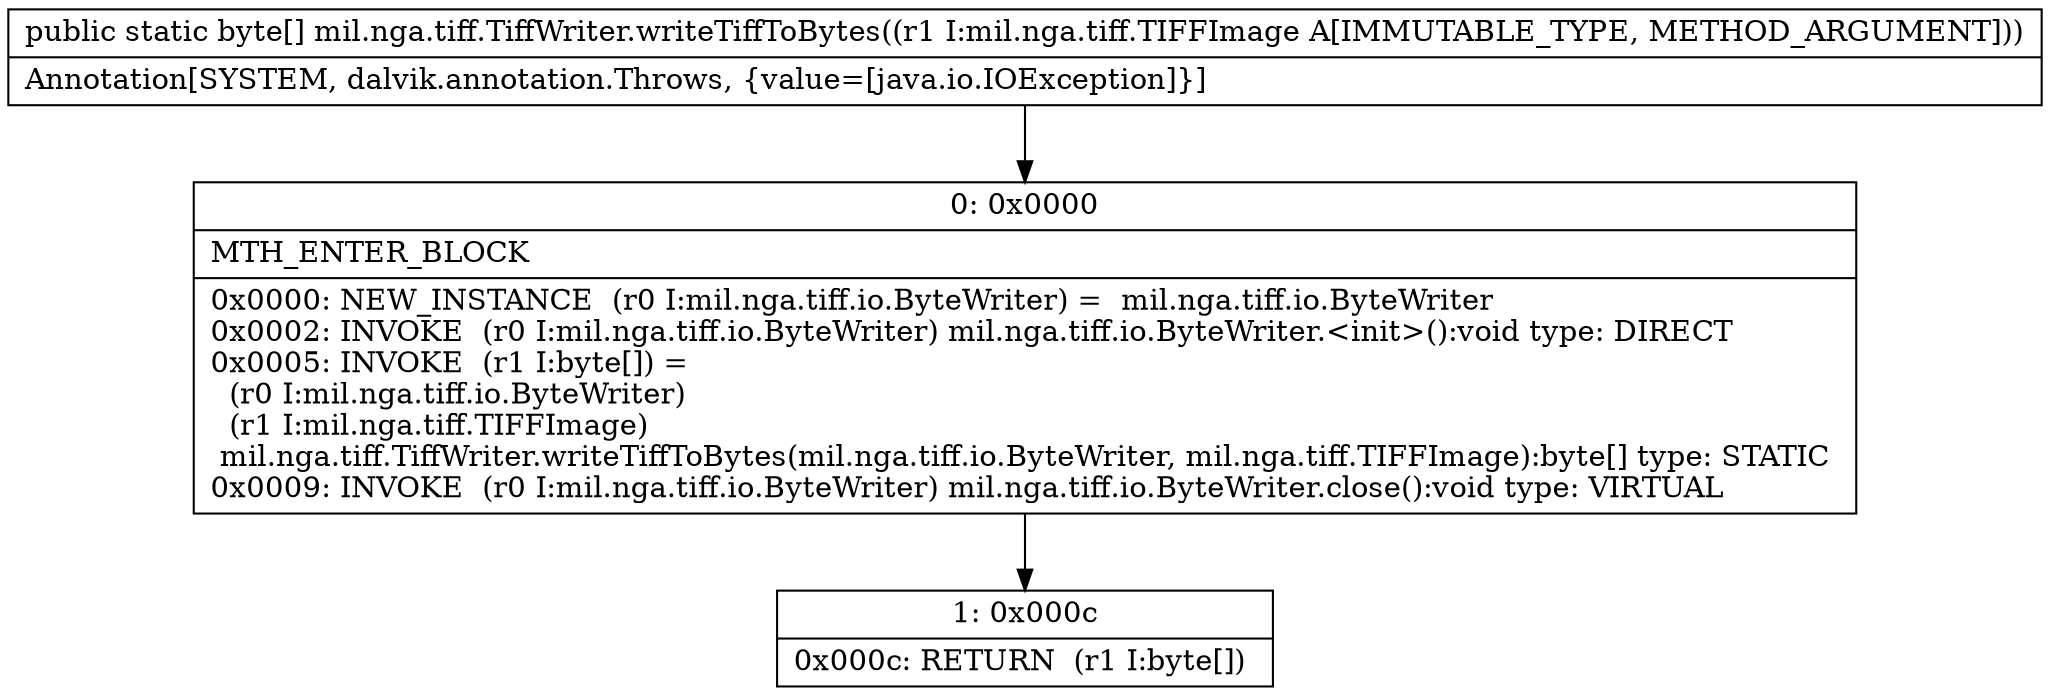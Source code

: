 digraph "CFG formil.nga.tiff.TiffWriter.writeTiffToBytes(Lmil\/nga\/tiff\/TIFFImage;)[B" {
Node_0 [shape=record,label="{0\:\ 0x0000|MTH_ENTER_BLOCK\l|0x0000: NEW_INSTANCE  (r0 I:mil.nga.tiff.io.ByteWriter) =  mil.nga.tiff.io.ByteWriter \l0x0002: INVOKE  (r0 I:mil.nga.tiff.io.ByteWriter) mil.nga.tiff.io.ByteWriter.\<init\>():void type: DIRECT \l0x0005: INVOKE  (r1 I:byte[]) = \l  (r0 I:mil.nga.tiff.io.ByteWriter)\l  (r1 I:mil.nga.tiff.TIFFImage)\l mil.nga.tiff.TiffWriter.writeTiffToBytes(mil.nga.tiff.io.ByteWriter, mil.nga.tiff.TIFFImage):byte[] type: STATIC \l0x0009: INVOKE  (r0 I:mil.nga.tiff.io.ByteWriter) mil.nga.tiff.io.ByteWriter.close():void type: VIRTUAL \l}"];
Node_1 [shape=record,label="{1\:\ 0x000c|0x000c: RETURN  (r1 I:byte[]) \l}"];
MethodNode[shape=record,label="{public static byte[] mil.nga.tiff.TiffWriter.writeTiffToBytes((r1 I:mil.nga.tiff.TIFFImage A[IMMUTABLE_TYPE, METHOD_ARGUMENT]))  | Annotation[SYSTEM, dalvik.annotation.Throws, \{value=[java.io.IOException]\}]\l}"];
MethodNode -> Node_0;
Node_0 -> Node_1;
}

